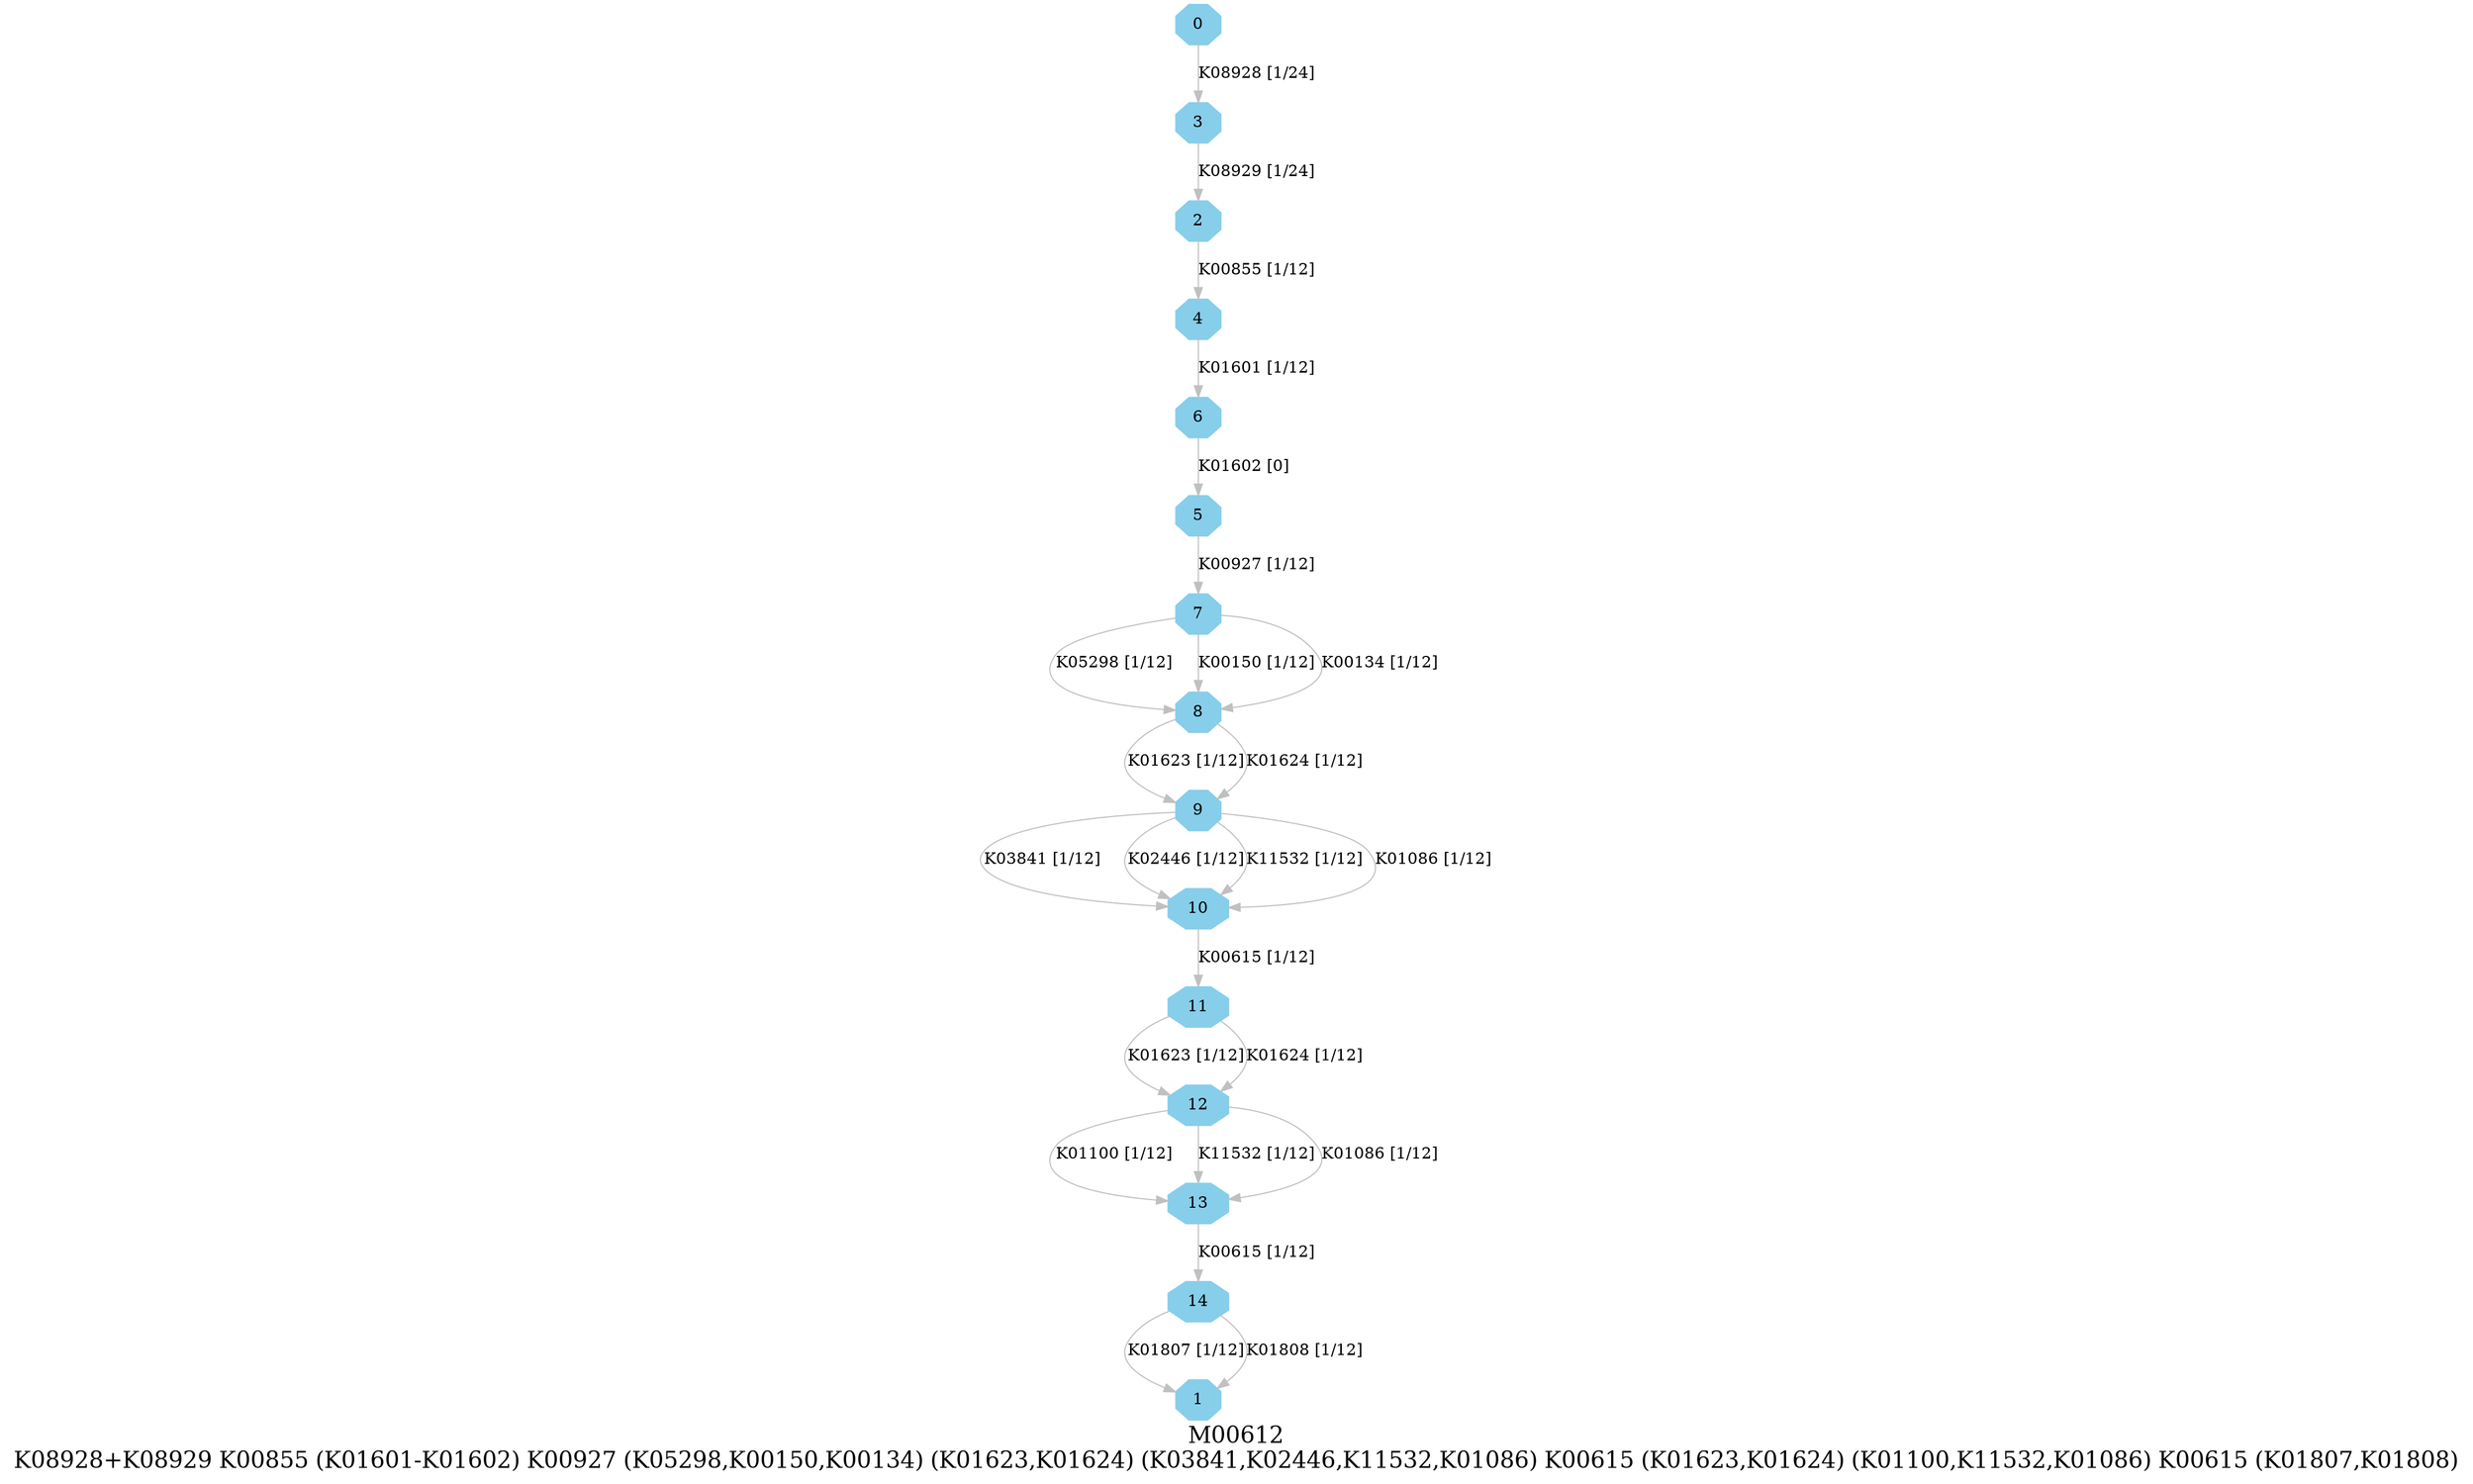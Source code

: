 digraph G {
graph [label="M00612
K08928+K08929 K00855 (K01601-K01602) K00927 (K05298,K00150,K00134) (K01623,K01624) (K03841,K02446,K11532,K01086) K00615 (K01623,K01624) (K01100,K11532,K01086) K00615 (K01807,K01808)",fontsize=20];
node [shape=box,style=filled];
edge [len=3,color=grey];
{node [width=.3,height=.3,shape=octagon,style=filled,color=skyblue] 0 1 2 3 4 5 6 7 8 9 10 11 12 13 14 }
0 -> 3 [label="K08928 [1/24]"];
2 -> 4 [label="K00855 [1/12]"];
3 -> 2 [label="K08929 [1/24]"];
4 -> 6 [label="K01601 [1/12]"];
5 -> 7 [label="K00927 [1/12]"];
6 -> 5 [label="K01602 [0]"];
7 -> 8 [label="K05298 [1/12]"];
7 -> 8 [label="K00150 [1/12]"];
7 -> 8 [label="K00134 [1/12]"];
8 -> 9 [label="K01623 [1/12]"];
8 -> 9 [label="K01624 [1/12]"];
9 -> 10 [label="K03841 [1/12]"];
9 -> 10 [label="K02446 [1/12]"];
9 -> 10 [label="K11532 [1/12]"];
9 -> 10 [label="K01086 [1/12]"];
10 -> 11 [label="K00615 [1/12]"];
11 -> 12 [label="K01623 [1/12]"];
11 -> 12 [label="K01624 [1/12]"];
12 -> 13 [label="K01100 [1/12]"];
12 -> 13 [label="K11532 [1/12]"];
12 -> 13 [label="K01086 [1/12]"];
13 -> 14 [label="K00615 [1/12]"];
14 -> 1 [label="K01807 [1/12]"];
14 -> 1 [label="K01808 [1/12]"];
}
